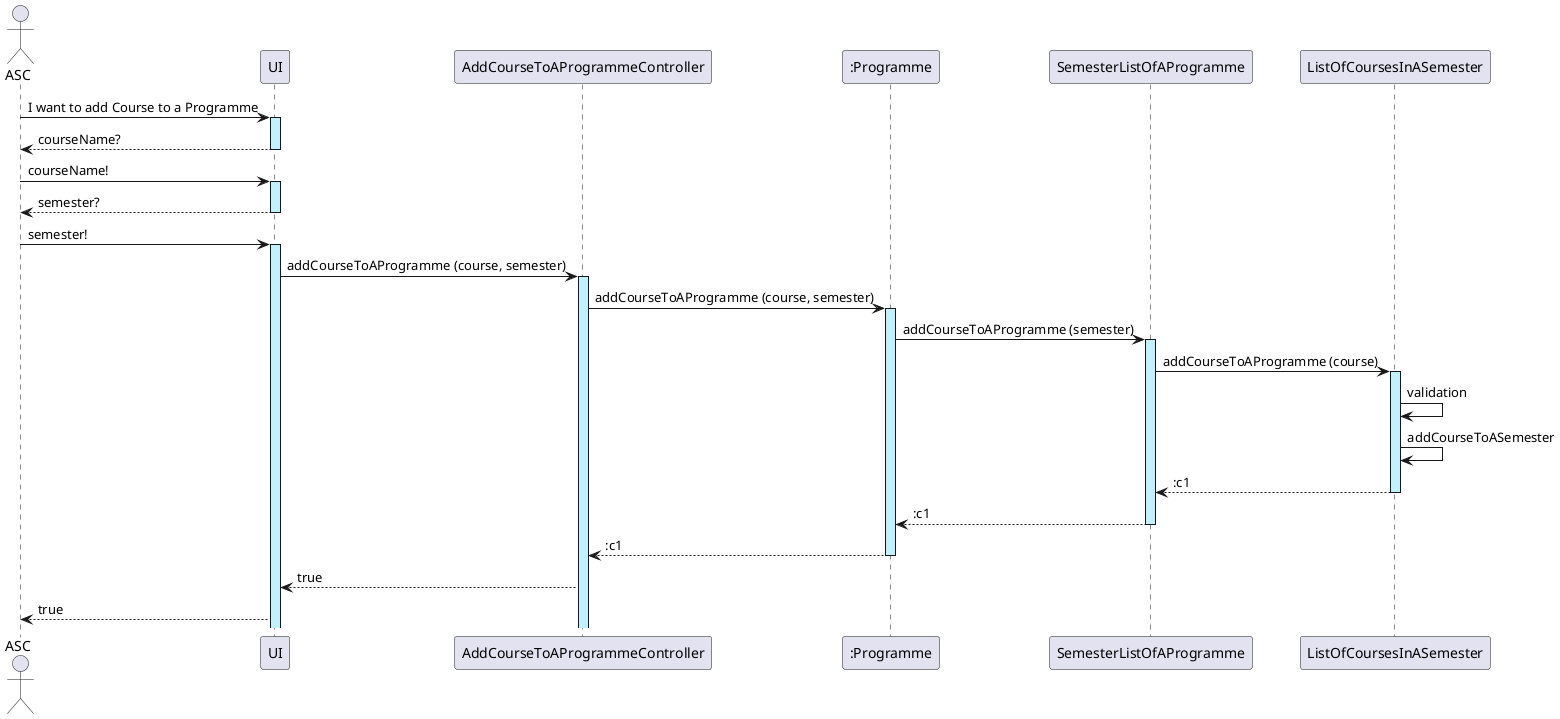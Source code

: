 @startuml
actor ASC

ASC -> UI ++ #application : I want to add Course to a Programme
UI --> ASC -- : courseName?
ASC -> UI ++ #application : courseName!
UI --> ASC -- : semester?
ASC -> UI ++ #application : semester!

UI -> AddCourseToAProgrammeController ++ #application : addCourseToAProgramme (course, semester)

AddCourseToAProgrammeController -> ":Programme" ++ #application : addCourseToAProgramme (course, semester)

":Programme" -> SemesterListOfAProgramme ++ #application : addCourseToAProgramme (semester)

SemesterListOfAProgramme -> ListOfCoursesInASemester ++ #application : addCourseToAProgramme (course)

ListOfCoursesInASemester -> ListOfCoursesInASemester : validation
ListOfCoursesInASemester -> ListOfCoursesInASemester : addCourseToASemester

ListOfCoursesInASemester --> SemesterListOfAProgramme --: :c1

SemesterListOfAProgramme --> ":Programme" --: :c1

":Programme" --> AddCourseToAProgrammeController --: :c1

AddCourseToAProgrammeController --> UI : true

UI --> ASC : true

@enduml